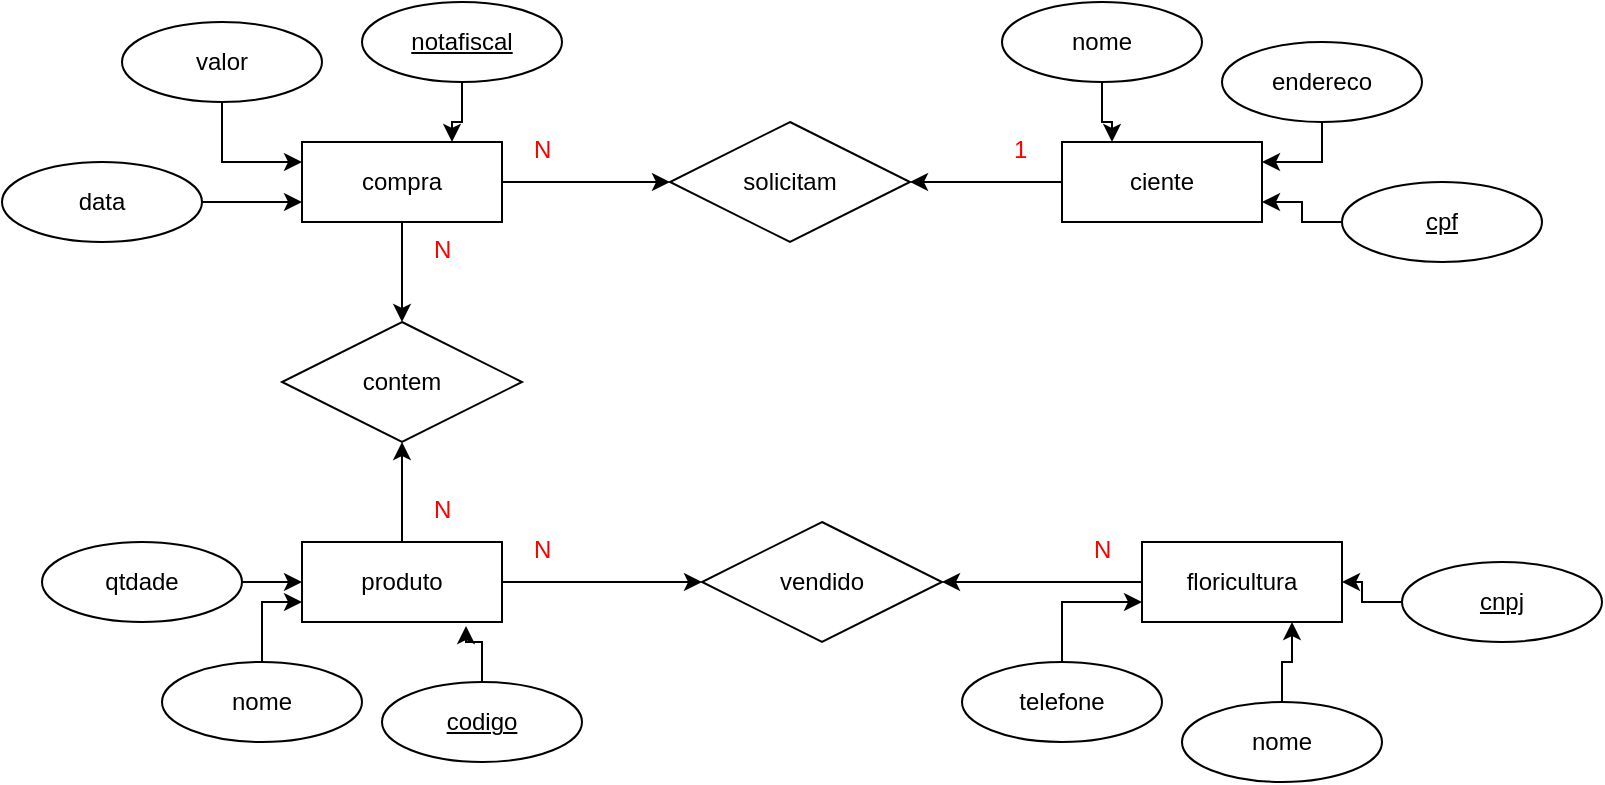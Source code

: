<mxfile version="24.2.5" type="device">
  <diagram name="Página-1" id="kBQLVS4nIiFfoeO_b30K">
    <mxGraphModel dx="880" dy="468" grid="1" gridSize="10" guides="1" tooltips="1" connect="1" arrows="1" fold="1" page="1" pageScale="1" pageWidth="827" pageHeight="1169" math="0" shadow="0">
      <root>
        <mxCell id="0" />
        <mxCell id="1" parent="0" />
        <mxCell id="BOkqQ5vdnbkErXmHWWq0-8" style="edgeStyle=orthogonalEdgeStyle;rounded=0;orthogonalLoop=1;jettySize=auto;html=1;entryX=0;entryY=0.5;entryDx=0;entryDy=0;" edge="1" parent="1" source="BOkqQ5vdnbkErXmHWWq0-1" target="BOkqQ5vdnbkErXmHWWq0-3">
          <mxGeometry relative="1" as="geometry" />
        </mxCell>
        <mxCell id="BOkqQ5vdnbkErXmHWWq0-21" style="edgeStyle=orthogonalEdgeStyle;rounded=0;orthogonalLoop=1;jettySize=auto;html=1;entryX=0.5;entryY=0;entryDx=0;entryDy=0;" edge="1" parent="1" source="BOkqQ5vdnbkErXmHWWq0-1" target="BOkqQ5vdnbkErXmHWWq0-20">
          <mxGeometry relative="1" as="geometry" />
        </mxCell>
        <mxCell id="BOkqQ5vdnbkErXmHWWq0-1" value="compra" style="whiteSpace=wrap;html=1;align=center;" vertex="1" parent="1">
          <mxGeometry x="170" y="100" width="100" height="40" as="geometry" />
        </mxCell>
        <mxCell id="BOkqQ5vdnbkErXmHWWq0-7" style="edgeStyle=orthogonalEdgeStyle;rounded=0;orthogonalLoop=1;jettySize=auto;html=1;entryX=1;entryY=0.5;entryDx=0;entryDy=0;" edge="1" parent="1" source="BOkqQ5vdnbkErXmHWWq0-2" target="BOkqQ5vdnbkErXmHWWq0-3">
          <mxGeometry relative="1" as="geometry" />
        </mxCell>
        <mxCell id="BOkqQ5vdnbkErXmHWWq0-2" value="ciente" style="whiteSpace=wrap;html=1;align=center;" vertex="1" parent="1">
          <mxGeometry x="550" y="100" width="100" height="40" as="geometry" />
        </mxCell>
        <mxCell id="BOkqQ5vdnbkErXmHWWq0-3" value="solicitam" style="shape=rhombus;perimeter=rhombusPerimeter;whiteSpace=wrap;html=1;align=center;" vertex="1" parent="1">
          <mxGeometry x="354" y="90" width="120" height="60" as="geometry" />
        </mxCell>
        <mxCell id="BOkqQ5vdnbkErXmHWWq0-9" style="edgeStyle=orthogonalEdgeStyle;rounded=0;orthogonalLoop=1;jettySize=auto;html=1;entryX=0;entryY=0.25;entryDx=0;entryDy=0;" edge="1" parent="1" source="BOkqQ5vdnbkErXmHWWq0-4" target="BOkqQ5vdnbkErXmHWWq0-1">
          <mxGeometry relative="1" as="geometry" />
        </mxCell>
        <mxCell id="BOkqQ5vdnbkErXmHWWq0-4" value="valor" style="ellipse;whiteSpace=wrap;html=1;align=center;" vertex="1" parent="1">
          <mxGeometry x="80" y="40" width="100" height="40" as="geometry" />
        </mxCell>
        <mxCell id="BOkqQ5vdnbkErXmHWWq0-15" style="edgeStyle=orthogonalEdgeStyle;rounded=0;orthogonalLoop=1;jettySize=auto;html=1;entryX=1;entryY=0.25;entryDx=0;entryDy=0;" edge="1" parent="1" source="BOkqQ5vdnbkErXmHWWq0-6" target="BOkqQ5vdnbkErXmHWWq0-2">
          <mxGeometry relative="1" as="geometry" />
        </mxCell>
        <mxCell id="BOkqQ5vdnbkErXmHWWq0-6" value="endereco" style="ellipse;whiteSpace=wrap;html=1;align=center;" vertex="1" parent="1">
          <mxGeometry x="630" y="50" width="100" height="40" as="geometry" />
        </mxCell>
        <mxCell id="BOkqQ5vdnbkErXmHWWq0-11" style="edgeStyle=orthogonalEdgeStyle;rounded=0;orthogonalLoop=1;jettySize=auto;html=1;entryX=0;entryY=0.75;entryDx=0;entryDy=0;" edge="1" parent="1" source="BOkqQ5vdnbkErXmHWWq0-10" target="BOkqQ5vdnbkErXmHWWq0-1">
          <mxGeometry relative="1" as="geometry" />
        </mxCell>
        <mxCell id="BOkqQ5vdnbkErXmHWWq0-10" value="data" style="ellipse;whiteSpace=wrap;html=1;align=center;" vertex="1" parent="1">
          <mxGeometry x="20" y="110" width="100" height="40" as="geometry" />
        </mxCell>
        <mxCell id="BOkqQ5vdnbkErXmHWWq0-13" style="edgeStyle=orthogonalEdgeStyle;rounded=0;orthogonalLoop=1;jettySize=auto;html=1;entryX=0.75;entryY=0;entryDx=0;entryDy=0;" edge="1" parent="1" source="BOkqQ5vdnbkErXmHWWq0-12" target="BOkqQ5vdnbkErXmHWWq0-1">
          <mxGeometry relative="1" as="geometry" />
        </mxCell>
        <mxCell id="BOkqQ5vdnbkErXmHWWq0-12" value="notafiscal" style="ellipse;whiteSpace=wrap;html=1;align=center;fontStyle=4;" vertex="1" parent="1">
          <mxGeometry x="200" y="30" width="100" height="40" as="geometry" />
        </mxCell>
        <mxCell id="BOkqQ5vdnbkErXmHWWq0-17" style="edgeStyle=orthogonalEdgeStyle;rounded=0;orthogonalLoop=1;jettySize=auto;html=1;entryX=0.25;entryY=0;entryDx=0;entryDy=0;" edge="1" parent="1" source="BOkqQ5vdnbkErXmHWWq0-16" target="BOkqQ5vdnbkErXmHWWq0-2">
          <mxGeometry relative="1" as="geometry" />
        </mxCell>
        <mxCell id="BOkqQ5vdnbkErXmHWWq0-16" value="nome" style="ellipse;whiteSpace=wrap;html=1;align=center;" vertex="1" parent="1">
          <mxGeometry x="520" y="30" width="100" height="40" as="geometry" />
        </mxCell>
        <mxCell id="BOkqQ5vdnbkErXmHWWq0-19" style="edgeStyle=orthogonalEdgeStyle;rounded=0;orthogonalLoop=1;jettySize=auto;html=1;entryX=1;entryY=0.75;entryDx=0;entryDy=0;" edge="1" parent="1" source="BOkqQ5vdnbkErXmHWWq0-18" target="BOkqQ5vdnbkErXmHWWq0-2">
          <mxGeometry relative="1" as="geometry" />
        </mxCell>
        <mxCell id="BOkqQ5vdnbkErXmHWWq0-18" value="cpf" style="ellipse;whiteSpace=wrap;html=1;align=center;fontStyle=4;" vertex="1" parent="1">
          <mxGeometry x="690" y="120" width="100" height="40" as="geometry" />
        </mxCell>
        <mxCell id="BOkqQ5vdnbkErXmHWWq0-20" value="contem" style="shape=rhombus;perimeter=rhombusPerimeter;whiteSpace=wrap;html=1;align=center;" vertex="1" parent="1">
          <mxGeometry x="160" y="190" width="120" height="60" as="geometry" />
        </mxCell>
        <mxCell id="BOkqQ5vdnbkErXmHWWq0-23" style="edgeStyle=orthogonalEdgeStyle;rounded=0;orthogonalLoop=1;jettySize=auto;html=1;entryX=0.5;entryY=1;entryDx=0;entryDy=0;" edge="1" parent="1" source="BOkqQ5vdnbkErXmHWWq0-22" target="BOkqQ5vdnbkErXmHWWq0-20">
          <mxGeometry relative="1" as="geometry" />
        </mxCell>
        <mxCell id="BOkqQ5vdnbkErXmHWWq0-31" style="edgeStyle=orthogonalEdgeStyle;rounded=0;orthogonalLoop=1;jettySize=auto;html=1;entryX=0;entryY=0.5;entryDx=0;entryDy=0;" edge="1" parent="1" source="BOkqQ5vdnbkErXmHWWq0-22" target="BOkqQ5vdnbkErXmHWWq0-30">
          <mxGeometry relative="1" as="geometry" />
        </mxCell>
        <mxCell id="BOkqQ5vdnbkErXmHWWq0-22" value="produto" style="whiteSpace=wrap;html=1;align=center;" vertex="1" parent="1">
          <mxGeometry x="170" y="300" width="100" height="40" as="geometry" />
        </mxCell>
        <mxCell id="BOkqQ5vdnbkErXmHWWq0-25" style="edgeStyle=orthogonalEdgeStyle;rounded=0;orthogonalLoop=1;jettySize=auto;html=1;entryX=0;entryY=0.5;entryDx=0;entryDy=0;" edge="1" parent="1" source="BOkqQ5vdnbkErXmHWWq0-24" target="BOkqQ5vdnbkErXmHWWq0-22">
          <mxGeometry relative="1" as="geometry" />
        </mxCell>
        <mxCell id="BOkqQ5vdnbkErXmHWWq0-24" value="qtdade" style="ellipse;whiteSpace=wrap;html=1;align=center;" vertex="1" parent="1">
          <mxGeometry x="40" y="300" width="100" height="40" as="geometry" />
        </mxCell>
        <mxCell id="BOkqQ5vdnbkErXmHWWq0-27" style="edgeStyle=orthogonalEdgeStyle;rounded=0;orthogonalLoop=1;jettySize=auto;html=1;entryX=0;entryY=0.75;entryDx=0;entryDy=0;" edge="1" parent="1" source="BOkqQ5vdnbkErXmHWWq0-26" target="BOkqQ5vdnbkErXmHWWq0-22">
          <mxGeometry relative="1" as="geometry" />
        </mxCell>
        <mxCell id="BOkqQ5vdnbkErXmHWWq0-26" value="nome" style="ellipse;whiteSpace=wrap;html=1;align=center;" vertex="1" parent="1">
          <mxGeometry x="100" y="360" width="100" height="40" as="geometry" />
        </mxCell>
        <mxCell id="BOkqQ5vdnbkErXmHWWq0-28" value="codigo" style="ellipse;whiteSpace=wrap;html=1;align=center;fontStyle=4;" vertex="1" parent="1">
          <mxGeometry x="210" y="370" width="100" height="40" as="geometry" />
        </mxCell>
        <mxCell id="BOkqQ5vdnbkErXmHWWq0-29" style="edgeStyle=orthogonalEdgeStyle;rounded=0;orthogonalLoop=1;jettySize=auto;html=1;entryX=0.82;entryY=1.05;entryDx=0;entryDy=0;entryPerimeter=0;" edge="1" parent="1" source="BOkqQ5vdnbkErXmHWWq0-28" target="BOkqQ5vdnbkErXmHWWq0-22">
          <mxGeometry relative="1" as="geometry" />
        </mxCell>
        <mxCell id="BOkqQ5vdnbkErXmHWWq0-30" value="vendido" style="shape=rhombus;perimeter=rhombusPerimeter;whiteSpace=wrap;html=1;align=center;" vertex="1" parent="1">
          <mxGeometry x="370" y="290" width="120" height="60" as="geometry" />
        </mxCell>
        <mxCell id="BOkqQ5vdnbkErXmHWWq0-33" style="edgeStyle=orthogonalEdgeStyle;rounded=0;orthogonalLoop=1;jettySize=auto;html=1;entryX=1;entryY=0.5;entryDx=0;entryDy=0;" edge="1" parent="1" source="BOkqQ5vdnbkErXmHWWq0-32" target="BOkqQ5vdnbkErXmHWWq0-30">
          <mxGeometry relative="1" as="geometry" />
        </mxCell>
        <mxCell id="BOkqQ5vdnbkErXmHWWq0-32" value="floricultura" style="whiteSpace=wrap;html=1;align=center;" vertex="1" parent="1">
          <mxGeometry x="590" y="300" width="100" height="40" as="geometry" />
        </mxCell>
        <mxCell id="BOkqQ5vdnbkErXmHWWq0-35" style="edgeStyle=orthogonalEdgeStyle;rounded=0;orthogonalLoop=1;jettySize=auto;html=1;entryX=0;entryY=0.75;entryDx=0;entryDy=0;" edge="1" parent="1" source="BOkqQ5vdnbkErXmHWWq0-34" target="BOkqQ5vdnbkErXmHWWq0-32">
          <mxGeometry relative="1" as="geometry" />
        </mxCell>
        <mxCell id="BOkqQ5vdnbkErXmHWWq0-34" value="telefone" style="ellipse;whiteSpace=wrap;html=1;align=center;" vertex="1" parent="1">
          <mxGeometry x="500" y="360" width="100" height="40" as="geometry" />
        </mxCell>
        <mxCell id="BOkqQ5vdnbkErXmHWWq0-37" style="edgeStyle=orthogonalEdgeStyle;rounded=0;orthogonalLoop=1;jettySize=auto;html=1;entryX=0.75;entryY=1;entryDx=0;entryDy=0;" edge="1" parent="1" source="BOkqQ5vdnbkErXmHWWq0-36" target="BOkqQ5vdnbkErXmHWWq0-32">
          <mxGeometry relative="1" as="geometry" />
        </mxCell>
        <mxCell id="BOkqQ5vdnbkErXmHWWq0-36" value="nome" style="ellipse;whiteSpace=wrap;html=1;align=center;" vertex="1" parent="1">
          <mxGeometry x="610" y="380" width="100" height="40" as="geometry" />
        </mxCell>
        <mxCell id="BOkqQ5vdnbkErXmHWWq0-39" style="edgeStyle=orthogonalEdgeStyle;rounded=0;orthogonalLoop=1;jettySize=auto;html=1;entryX=1;entryY=0.5;entryDx=0;entryDy=0;" edge="1" parent="1" source="BOkqQ5vdnbkErXmHWWq0-38" target="BOkqQ5vdnbkErXmHWWq0-32">
          <mxGeometry relative="1" as="geometry" />
        </mxCell>
        <mxCell id="BOkqQ5vdnbkErXmHWWq0-38" value="cnpj" style="ellipse;whiteSpace=wrap;html=1;align=center;fontStyle=4;" vertex="1" parent="1">
          <mxGeometry x="720" y="310" width="100" height="40" as="geometry" />
        </mxCell>
        <mxCell id="BOkqQ5vdnbkErXmHWWq0-40" value="N" style="text;strokeColor=none;fillColor=none;spacingLeft=4;spacingRight=4;overflow=hidden;rotatable=0;points=[[0,0.5],[1,0.5]];portConstraint=eastwest;fontSize=12;whiteSpace=wrap;html=1;fontColor=#ff0000;" vertex="1" parent="1">
          <mxGeometry x="280" y="90" width="40" height="30" as="geometry" />
        </mxCell>
        <mxCell id="BOkqQ5vdnbkErXmHWWq0-41" value="N" style="text;strokeColor=none;fillColor=none;spacingLeft=4;spacingRight=4;overflow=hidden;rotatable=0;points=[[0,0.5],[1,0.5]];portConstraint=eastwest;fontSize=12;whiteSpace=wrap;html=1;fontColor=#ff0000;" vertex="1" parent="1">
          <mxGeometry x="230" y="140" width="40" height="30" as="geometry" />
        </mxCell>
        <mxCell id="BOkqQ5vdnbkErXmHWWq0-42" value="1" style="text;strokeColor=none;fillColor=none;spacingLeft=4;spacingRight=4;overflow=hidden;rotatable=0;points=[[0,0.5],[1,0.5]];portConstraint=eastwest;fontSize=12;whiteSpace=wrap;html=1;fontColor=#ff0000;" vertex="1" parent="1">
          <mxGeometry x="520" y="90" width="40" height="30" as="geometry" />
        </mxCell>
        <mxCell id="BOkqQ5vdnbkErXmHWWq0-43" value="N" style="text;strokeColor=none;fillColor=none;spacingLeft=4;spacingRight=4;overflow=hidden;rotatable=0;points=[[0,0.5],[1,0.5]];portConstraint=eastwest;fontSize=12;whiteSpace=wrap;html=1;fontColor=#ff0000;" vertex="1" parent="1">
          <mxGeometry x="560" y="290" width="40" height="30" as="geometry" />
        </mxCell>
        <mxCell id="BOkqQ5vdnbkErXmHWWq0-44" value="N" style="text;strokeColor=none;fillColor=none;spacingLeft=4;spacingRight=4;overflow=hidden;rotatable=0;points=[[0,0.5],[1,0.5]];portConstraint=eastwest;fontSize=12;whiteSpace=wrap;html=1;fontColor=#ff0000;" vertex="1" parent="1">
          <mxGeometry x="280" y="290" width="40" height="30" as="geometry" />
        </mxCell>
        <mxCell id="BOkqQ5vdnbkErXmHWWq0-45" value="N" style="text;strokeColor=none;fillColor=none;spacingLeft=4;spacingRight=4;overflow=hidden;rotatable=0;points=[[0,0.5],[1,0.5]];portConstraint=eastwest;fontSize=12;whiteSpace=wrap;html=1;fontColor=#ff0000;" vertex="1" parent="1">
          <mxGeometry x="230" y="270" width="40" height="30" as="geometry" />
        </mxCell>
      </root>
    </mxGraphModel>
  </diagram>
</mxfile>
